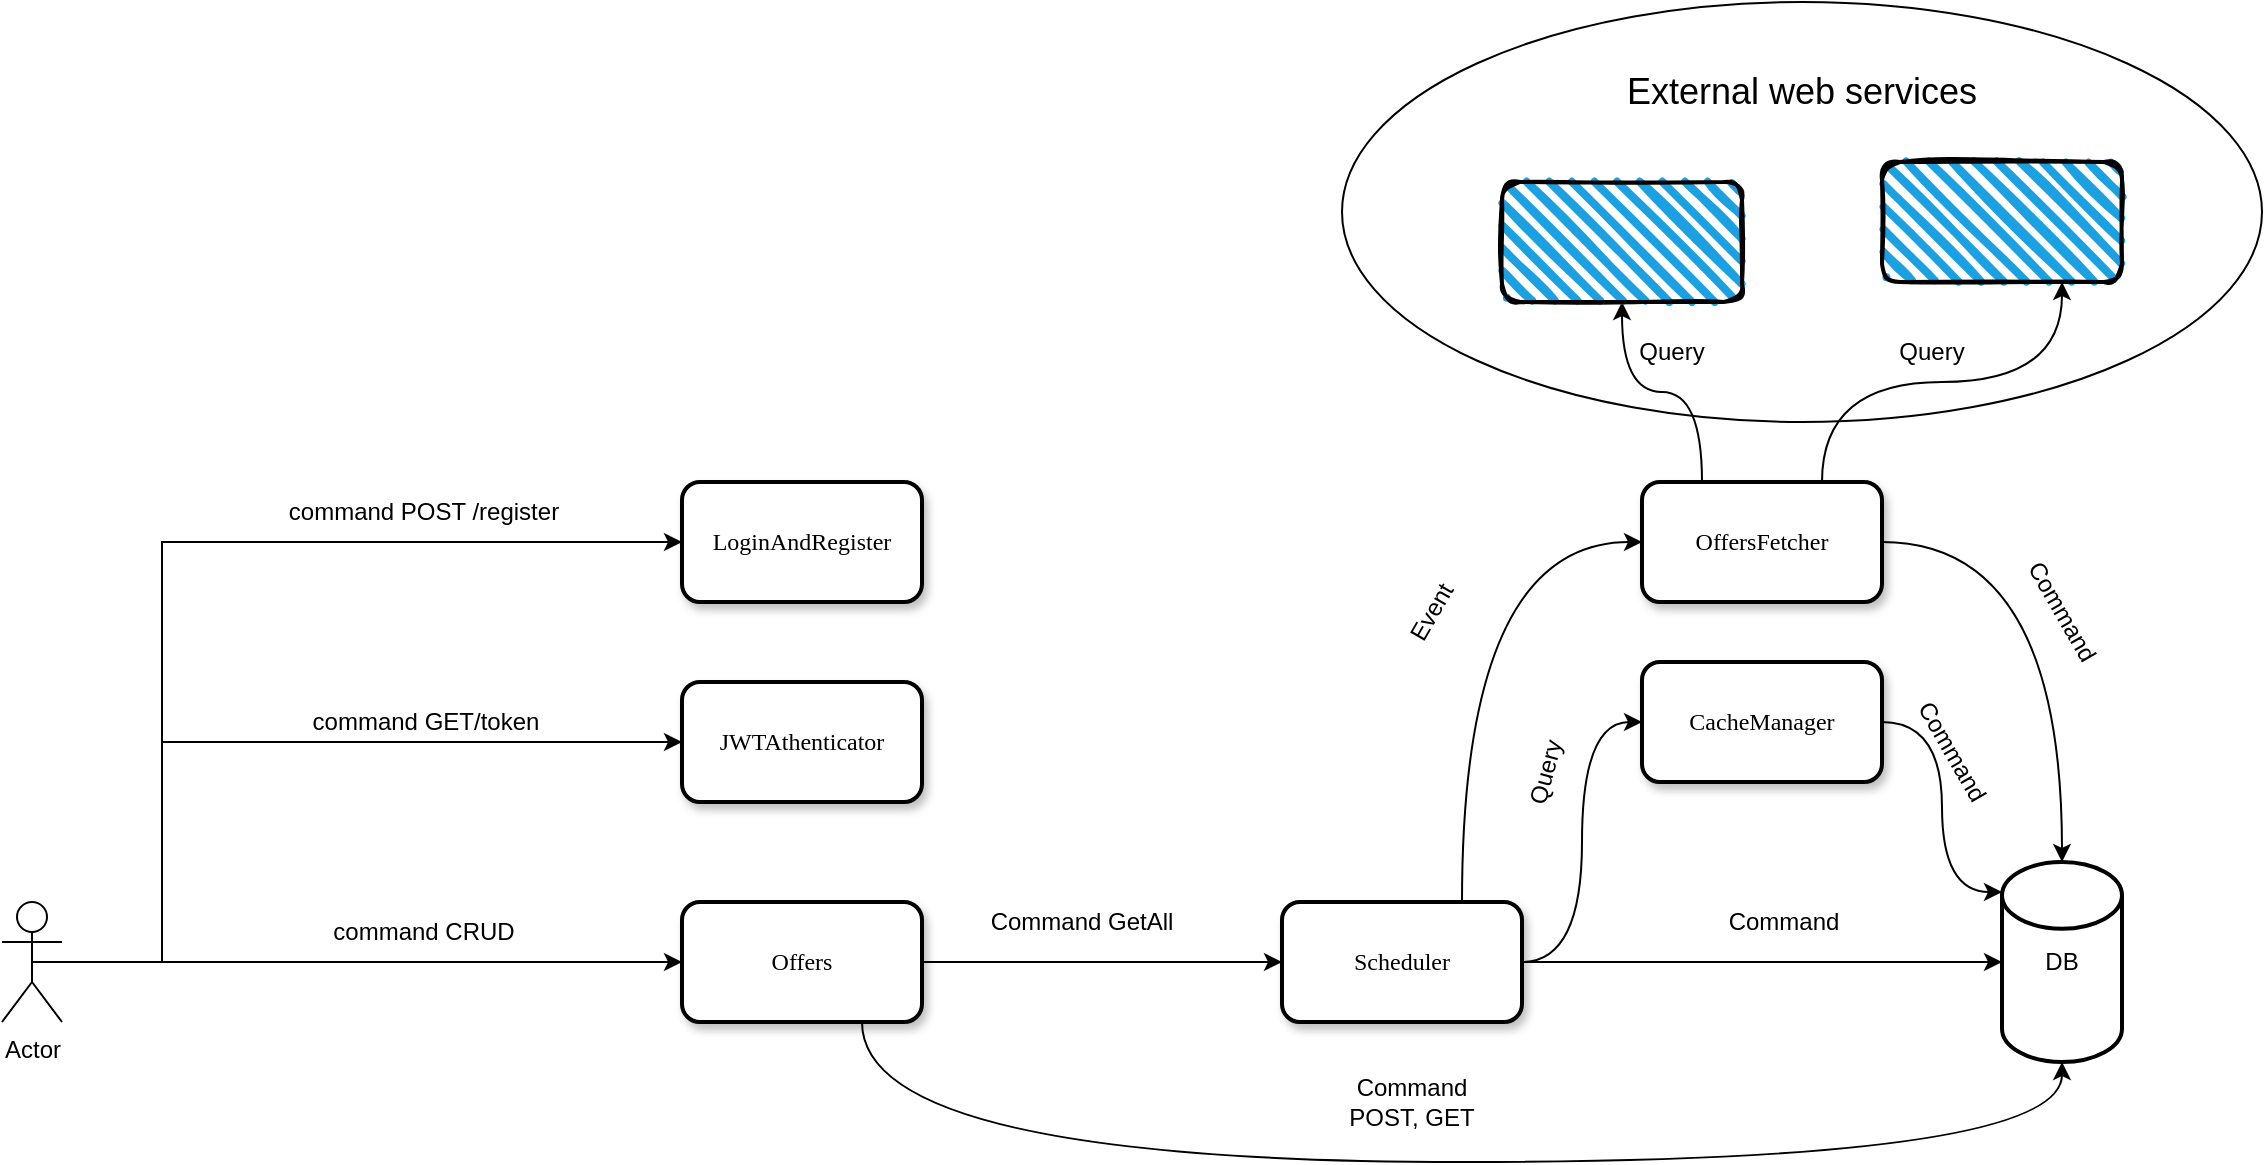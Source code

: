 <mxfile version="23.1.0" type="device">
  <diagram id="C5RBs43oDa-KdzZeNtuy" name="Page-1">
    <mxGraphModel dx="1000" dy="1656" grid="1" gridSize="10" guides="1" tooltips="1" connect="1" arrows="1" fold="1" page="1" pageScale="1" pageWidth="827" pageHeight="1169" math="0" shadow="0">
      <root>
        <mxCell id="WIyWlLk6GJQsqaUBKTNV-0" />
        <mxCell id="WIyWlLk6GJQsqaUBKTNV-1" parent="WIyWlLk6GJQsqaUBKTNV-0" />
        <mxCell id="9yIlo47GbLetwC-M8x10-0" value="" style="ellipse;whiteSpace=wrap;html=1;" vertex="1" parent="WIyWlLk6GJQsqaUBKTNV-1">
          <mxGeometry x="770" y="-540" width="460" height="210" as="geometry" />
        </mxCell>
        <mxCell id="SFj4wGZl35TIfV8WqIPP-71" style="edgeStyle=orthogonalEdgeStyle;rounded=0;orthogonalLoop=1;jettySize=auto;html=1;exitX=1;exitY=0.5;exitDx=0;exitDy=0;entryX=0;entryY=0.5;entryDx=0;entryDy=0;curved=1;" parent="WIyWlLk6GJQsqaUBKTNV-1" source="SFj4wGZl35TIfV8WqIPP-51" target="SFj4wGZl35TIfV8WqIPP-53" edge="1">
          <mxGeometry relative="1" as="geometry" />
        </mxCell>
        <mxCell id="SFj4wGZl35TIfV8WqIPP-49" value="Offers" style="rounded=1;whiteSpace=wrap;html=1;shadow=1;comic=0;labelBackgroundColor=none;strokeWidth=2;fontFamily=Verdana;fontSize=12;align=center;" parent="WIyWlLk6GJQsqaUBKTNV-1" vertex="1">
          <mxGeometry x="440" y="-90" width="120" height="60" as="geometry" />
        </mxCell>
        <mxCell id="SFj4wGZl35TIfV8WqIPP-68" style="edgeStyle=orthogonalEdgeStyle;rounded=0;orthogonalLoop=1;jettySize=auto;html=1;exitX=0.25;exitY=0;exitDx=0;exitDy=0;curved=1;" parent="WIyWlLk6GJQsqaUBKTNV-1" source="SFj4wGZl35TIfV8WqIPP-50" target="SFj4wGZl35TIfV8WqIPP-58" edge="1">
          <mxGeometry relative="1" as="geometry" />
        </mxCell>
        <mxCell id="SFj4wGZl35TIfV8WqIPP-76" style="edgeStyle=orthogonalEdgeStyle;rounded=0;orthogonalLoop=1;jettySize=auto;html=1;exitX=0.75;exitY=0;exitDx=0;exitDy=0;entryX=0.75;entryY=1;entryDx=0;entryDy=0;curved=1;" parent="WIyWlLk6GJQsqaUBKTNV-1" source="SFj4wGZl35TIfV8WqIPP-50" target="SFj4wGZl35TIfV8WqIPP-59" edge="1">
          <mxGeometry relative="1" as="geometry" />
        </mxCell>
        <mxCell id="SFj4wGZl35TIfV8WqIPP-50" value="OffersFetcher" style="rounded=1;whiteSpace=wrap;html=1;shadow=1;comic=0;labelBackgroundColor=none;strokeWidth=2;fontFamily=Verdana;fontSize=12;align=center;" parent="WIyWlLk6GJQsqaUBKTNV-1" vertex="1">
          <mxGeometry x="920" y="-300" width="120" height="60" as="geometry" />
        </mxCell>
        <mxCell id="SFj4wGZl35TIfV8WqIPP-67" style="edgeStyle=orthogonalEdgeStyle;rounded=0;orthogonalLoop=1;jettySize=auto;html=1;exitX=0.75;exitY=0;exitDx=0;exitDy=0;entryX=0;entryY=0.5;entryDx=0;entryDy=0;curved=1;" parent="WIyWlLk6GJQsqaUBKTNV-1" source="SFj4wGZl35TIfV8WqIPP-51" target="SFj4wGZl35TIfV8WqIPP-50" edge="1">
          <mxGeometry relative="1" as="geometry" />
        </mxCell>
        <mxCell id="SFj4wGZl35TIfV8WqIPP-52" value="JWTAthenticator" style="rounded=1;whiteSpace=wrap;html=1;shadow=1;comic=0;labelBackgroundColor=none;strokeWidth=2;fontFamily=Verdana;fontSize=12;align=center;" parent="WIyWlLk6GJQsqaUBKTNV-1" vertex="1">
          <mxGeometry x="440" y="-200" width="120" height="60" as="geometry" />
        </mxCell>
        <mxCell id="SFj4wGZl35TIfV8WqIPP-53" value="CacheManager" style="rounded=1;whiteSpace=wrap;html=1;shadow=1;comic=0;labelBackgroundColor=none;strokeWidth=2;fontFamily=Verdana;fontSize=12;align=center;" parent="WIyWlLk6GJQsqaUBKTNV-1" vertex="1">
          <mxGeometry x="920" y="-210" width="120" height="60" as="geometry" />
        </mxCell>
        <mxCell id="SFj4wGZl35TIfV8WqIPP-62" style="edgeStyle=orthogonalEdgeStyle;rounded=0;orthogonalLoop=1;jettySize=auto;html=1;exitX=0.5;exitY=0.5;exitDx=0;exitDy=0;exitPerimeter=0;entryX=0;entryY=0.5;entryDx=0;entryDy=0;" parent="WIyWlLk6GJQsqaUBKTNV-1" source="SFj4wGZl35TIfV8WqIPP-54" target="SFj4wGZl35TIfV8WqIPP-61" edge="1">
          <mxGeometry relative="1" as="geometry">
            <Array as="points">
              <mxPoint x="180" y="-60" />
              <mxPoint x="180" y="-270" />
            </Array>
          </mxGeometry>
        </mxCell>
        <mxCell id="SFj4wGZl35TIfV8WqIPP-64" style="edgeStyle=orthogonalEdgeStyle;rounded=0;orthogonalLoop=1;jettySize=auto;html=1;exitX=0.5;exitY=0.5;exitDx=0;exitDy=0;exitPerimeter=0;curved=1;" parent="WIyWlLk6GJQsqaUBKTNV-1" source="SFj4wGZl35TIfV8WqIPP-54" target="SFj4wGZl35TIfV8WqIPP-49" edge="1">
          <mxGeometry relative="1" as="geometry" />
        </mxCell>
        <mxCell id="SFj4wGZl35TIfV8WqIPP-54" value="Actor" style="shape=umlActor;verticalLabelPosition=bottom;verticalAlign=top;html=1;outlineConnect=0;" parent="WIyWlLk6GJQsqaUBKTNV-1" vertex="1">
          <mxGeometry x="100" y="-90" width="30" height="60" as="geometry" />
        </mxCell>
        <mxCell id="SFj4wGZl35TIfV8WqIPP-58" value="" style="rounded=1;whiteSpace=wrap;html=1;strokeWidth=2;fillWeight=4;hachureGap=8;hachureAngle=45;fillColor=#1ba1e2;sketch=1;" parent="WIyWlLk6GJQsqaUBKTNV-1" vertex="1">
          <mxGeometry x="850" y="-450" width="120" height="60" as="geometry" />
        </mxCell>
        <mxCell id="SFj4wGZl35TIfV8WqIPP-59" value="" style="rounded=1;whiteSpace=wrap;html=1;strokeWidth=2;fillWeight=4;hachureGap=8;hachureAngle=45;fillColor=#1ba1e2;sketch=1;" parent="WIyWlLk6GJQsqaUBKTNV-1" vertex="1">
          <mxGeometry x="1040" y="-460" width="120" height="60" as="geometry" />
        </mxCell>
        <mxCell id="SFj4wGZl35TIfV8WqIPP-61" value="LoginAndRegister" style="rounded=1;whiteSpace=wrap;html=1;shadow=1;comic=0;labelBackgroundColor=none;strokeWidth=2;fontFamily=Verdana;fontSize=12;align=center;" parent="WIyWlLk6GJQsqaUBKTNV-1" vertex="1">
          <mxGeometry x="440" y="-300" width="120" height="60" as="geometry" />
        </mxCell>
        <mxCell id="SFj4wGZl35TIfV8WqIPP-65" value="DB" style="strokeWidth=2;html=1;shape=mxgraph.flowchart.database;whiteSpace=wrap;" parent="WIyWlLk6GJQsqaUBKTNV-1" vertex="1">
          <mxGeometry x="1100" y="-110" width="60" height="100" as="geometry" />
        </mxCell>
        <mxCell id="SFj4wGZl35TIfV8WqIPP-70" style="edgeStyle=orthogonalEdgeStyle;rounded=0;orthogonalLoop=1;jettySize=auto;html=1;exitX=1;exitY=0.5;exitDx=0;exitDy=0;entryX=0.5;entryY=0;entryDx=0;entryDy=0;entryPerimeter=0;curved=1;" parent="WIyWlLk6GJQsqaUBKTNV-1" source="SFj4wGZl35TIfV8WqIPP-50" target="SFj4wGZl35TIfV8WqIPP-65" edge="1">
          <mxGeometry relative="1" as="geometry" />
        </mxCell>
        <mxCell id="SFj4wGZl35TIfV8WqIPP-75" value="&lt;font style=&quot;font-size: 18px;&quot;&gt;External web services&lt;br&gt;&lt;/font&gt;" style="text;html=1;strokeColor=none;fillColor=none;align=center;verticalAlign=middle;whiteSpace=wrap;rounded=0;" parent="WIyWlLk6GJQsqaUBKTNV-1" vertex="1">
          <mxGeometry x="890" y="-510" width="220" height="30" as="geometry" />
        </mxCell>
        <mxCell id="SFj4wGZl35TIfV8WqIPP-77" value="" style="edgeStyle=orthogonalEdgeStyle;rounded=0;orthogonalLoop=1;jettySize=auto;html=1;exitX=1;exitY=0.5;exitDx=0;exitDy=0;entryX=0;entryY=0.5;entryDx=0;entryDy=0;curved=1;" parent="WIyWlLk6GJQsqaUBKTNV-1" source="SFj4wGZl35TIfV8WqIPP-49" target="SFj4wGZl35TIfV8WqIPP-51" edge="1">
          <mxGeometry relative="1" as="geometry">
            <mxPoint x="360" y="-60" as="sourcePoint" />
            <mxPoint x="610" y="70" as="targetPoint" />
          </mxGeometry>
        </mxCell>
        <mxCell id="SFj4wGZl35TIfV8WqIPP-51" value="Scheduler" style="rounded=1;whiteSpace=wrap;html=1;shadow=1;comic=0;labelBackgroundColor=none;strokeWidth=2;fontFamily=Verdana;fontSize=12;align=center;" parent="WIyWlLk6GJQsqaUBKTNV-1" vertex="1">
          <mxGeometry x="740" y="-90" width="120" height="60" as="geometry" />
        </mxCell>
        <mxCell id="SFj4wGZl35TIfV8WqIPP-78" style="edgeStyle=orthogonalEdgeStyle;rounded=0;orthogonalLoop=1;jettySize=auto;html=1;exitX=1;exitY=0.5;exitDx=0;exitDy=0;entryX=0;entryY=0.5;entryDx=0;entryDy=0;entryPerimeter=0;curved=1;" parent="WIyWlLk6GJQsqaUBKTNV-1" source="SFj4wGZl35TIfV8WqIPP-51" target="SFj4wGZl35TIfV8WqIPP-65" edge="1">
          <mxGeometry relative="1" as="geometry" />
        </mxCell>
        <mxCell id="SFj4wGZl35TIfV8WqIPP-81" value="" style="edgeStyle=orthogonalEdgeStyle;rounded=0;orthogonalLoop=1;jettySize=auto;html=1;exitX=0.5;exitY=0.5;exitDx=0;exitDy=0;exitPerimeter=0;entryX=0;entryY=0.5;entryDx=0;entryDy=0;" parent="WIyWlLk6GJQsqaUBKTNV-1" source="SFj4wGZl35TIfV8WqIPP-54" target="SFj4wGZl35TIfV8WqIPP-52" edge="1">
          <mxGeometry relative="1" as="geometry">
            <mxPoint x="115" y="-60" as="sourcePoint" />
            <mxPoint x="240" y="-170" as="targetPoint" />
            <Array as="points">
              <mxPoint x="180" y="-60" />
              <mxPoint x="180" y="-170" />
            </Array>
          </mxGeometry>
        </mxCell>
        <mxCell id="SFj4wGZl35TIfV8WqIPP-83" value="command GET/token" style="text;strokeColor=none;align=center;fillColor=none;html=1;verticalAlign=middle;whiteSpace=wrap;rounded=0;" parent="WIyWlLk6GJQsqaUBKTNV-1" vertex="1">
          <mxGeometry x="242" y="-195" width="140" height="30" as="geometry" />
        </mxCell>
        <mxCell id="SFj4wGZl35TIfV8WqIPP-80" value="command POST /register" style="text;strokeColor=none;align=center;fillColor=none;html=1;verticalAlign=middle;whiteSpace=wrap;rounded=0;" parent="WIyWlLk6GJQsqaUBKTNV-1" vertex="1">
          <mxGeometry x="241" y="-300" width="140" height="30" as="geometry" />
        </mxCell>
        <mxCell id="SFj4wGZl35TIfV8WqIPP-86" value="command CRUD" style="text;strokeColor=none;align=center;fillColor=none;html=1;verticalAlign=middle;whiteSpace=wrap;rounded=0;" parent="WIyWlLk6GJQsqaUBKTNV-1" vertex="1">
          <mxGeometry x="241" y="-90" width="140" height="30" as="geometry" />
        </mxCell>
        <mxCell id="UdiUtTEtpS5APtXnJRve-1" value="&lt;div&gt;Event&lt;/div&gt;" style="text;html=1;strokeColor=none;fillColor=none;align=center;verticalAlign=middle;whiteSpace=wrap;rounded=0;rotation=-60;" parent="WIyWlLk6GJQsqaUBKTNV-1" vertex="1">
          <mxGeometry x="770" y="-250" width="90" height="30" as="geometry" />
        </mxCell>
        <mxCell id="UdiUtTEtpS5APtXnJRve-2" value="Query" style="text;html=1;strokeColor=none;fillColor=none;align=center;verticalAlign=middle;whiteSpace=wrap;rounded=0;rotation=0;" parent="WIyWlLk6GJQsqaUBKTNV-1" vertex="1">
          <mxGeometry x="890" y="-380" width="90" height="30" as="geometry" />
        </mxCell>
        <mxCell id="UdiUtTEtpS5APtXnJRve-3" value="Query" style="text;html=1;strokeColor=none;fillColor=none;align=center;verticalAlign=middle;whiteSpace=wrap;rounded=0;rotation=0;" parent="WIyWlLk6GJQsqaUBKTNV-1" vertex="1">
          <mxGeometry x="1020" y="-380" width="90" height="30" as="geometry" />
        </mxCell>
        <mxCell id="UdiUtTEtpS5APtXnJRve-4" value="Command" style="text;html=1;strokeColor=none;fillColor=none;align=center;verticalAlign=middle;whiteSpace=wrap;rounded=0;rotation=60;" parent="WIyWlLk6GJQsqaUBKTNV-1" vertex="1">
          <mxGeometry x="1085" y="-250" width="90" height="30" as="geometry" />
        </mxCell>
        <mxCell id="UdiUtTEtpS5APtXnJRve-5" value="Command" style="text;html=1;strokeColor=none;fillColor=none;align=center;verticalAlign=middle;whiteSpace=wrap;rounded=0;rotation=0;" parent="WIyWlLk6GJQsqaUBKTNV-1" vertex="1">
          <mxGeometry x="945.67" y="-100" width="90" height="40" as="geometry" />
        </mxCell>
        <mxCell id="UdiUtTEtpS5APtXnJRve-6" value="Command GetAll" style="text;html=1;strokeColor=none;fillColor=none;align=center;verticalAlign=middle;whiteSpace=wrap;rounded=0;rotation=0;" parent="WIyWlLk6GJQsqaUBKTNV-1" vertex="1">
          <mxGeometry x="580" y="-100" width="120" height="40" as="geometry" />
        </mxCell>
        <mxCell id="UdiUtTEtpS5APtXnJRve-7" style="edgeStyle=orthogonalEdgeStyle;rounded=0;orthogonalLoop=1;jettySize=auto;html=1;exitX=1;exitY=0.5;exitDx=0;exitDy=0;entryX=0;entryY=0.15;entryDx=0;entryDy=0;entryPerimeter=0;curved=1;" parent="WIyWlLk6GJQsqaUBKTNV-1" source="SFj4wGZl35TIfV8WqIPP-53" target="SFj4wGZl35TIfV8WqIPP-65" edge="1">
          <mxGeometry relative="1" as="geometry" />
        </mxCell>
        <mxCell id="UdiUtTEtpS5APtXnJRve-9" value="Command" style="text;html=1;strokeColor=none;fillColor=none;align=center;verticalAlign=middle;whiteSpace=wrap;rounded=0;rotation=60;" parent="WIyWlLk6GJQsqaUBKTNV-1" vertex="1">
          <mxGeometry x="1030" y="-180" width="90" height="30" as="geometry" />
        </mxCell>
        <mxCell id="UdiUtTEtpS5APtXnJRve-11" value="Query" style="text;html=1;strokeColor=none;fillColor=none;align=center;verticalAlign=middle;whiteSpace=wrap;rounded=0;rotation=-75;" parent="WIyWlLk6GJQsqaUBKTNV-1" vertex="1">
          <mxGeometry x="827" y="-170" width="90" height="30" as="geometry" />
        </mxCell>
        <mxCell id="9yIlo47GbLetwC-M8x10-1" style="edgeStyle=orthogonalEdgeStyle;rounded=0;orthogonalLoop=1;jettySize=auto;html=1;exitX=0.75;exitY=1;exitDx=0;exitDy=0;entryX=0.5;entryY=1;entryDx=0;entryDy=0;entryPerimeter=0;curved=1;" edge="1" parent="WIyWlLk6GJQsqaUBKTNV-1" source="SFj4wGZl35TIfV8WqIPP-49" target="SFj4wGZl35TIfV8WqIPP-65">
          <mxGeometry relative="1" as="geometry">
            <Array as="points">
              <mxPoint x="530" y="40" />
              <mxPoint x="1130" y="40" />
            </Array>
          </mxGeometry>
        </mxCell>
        <mxCell id="9yIlo47GbLetwC-M8x10-2" value="Command POST, GET" style="text;html=1;strokeColor=none;fillColor=none;align=center;verticalAlign=middle;whiteSpace=wrap;rounded=0;rotation=0;" vertex="1" parent="WIyWlLk6GJQsqaUBKTNV-1">
          <mxGeometry x="760" y="-10" width="90" height="40" as="geometry" />
        </mxCell>
      </root>
    </mxGraphModel>
  </diagram>
</mxfile>
